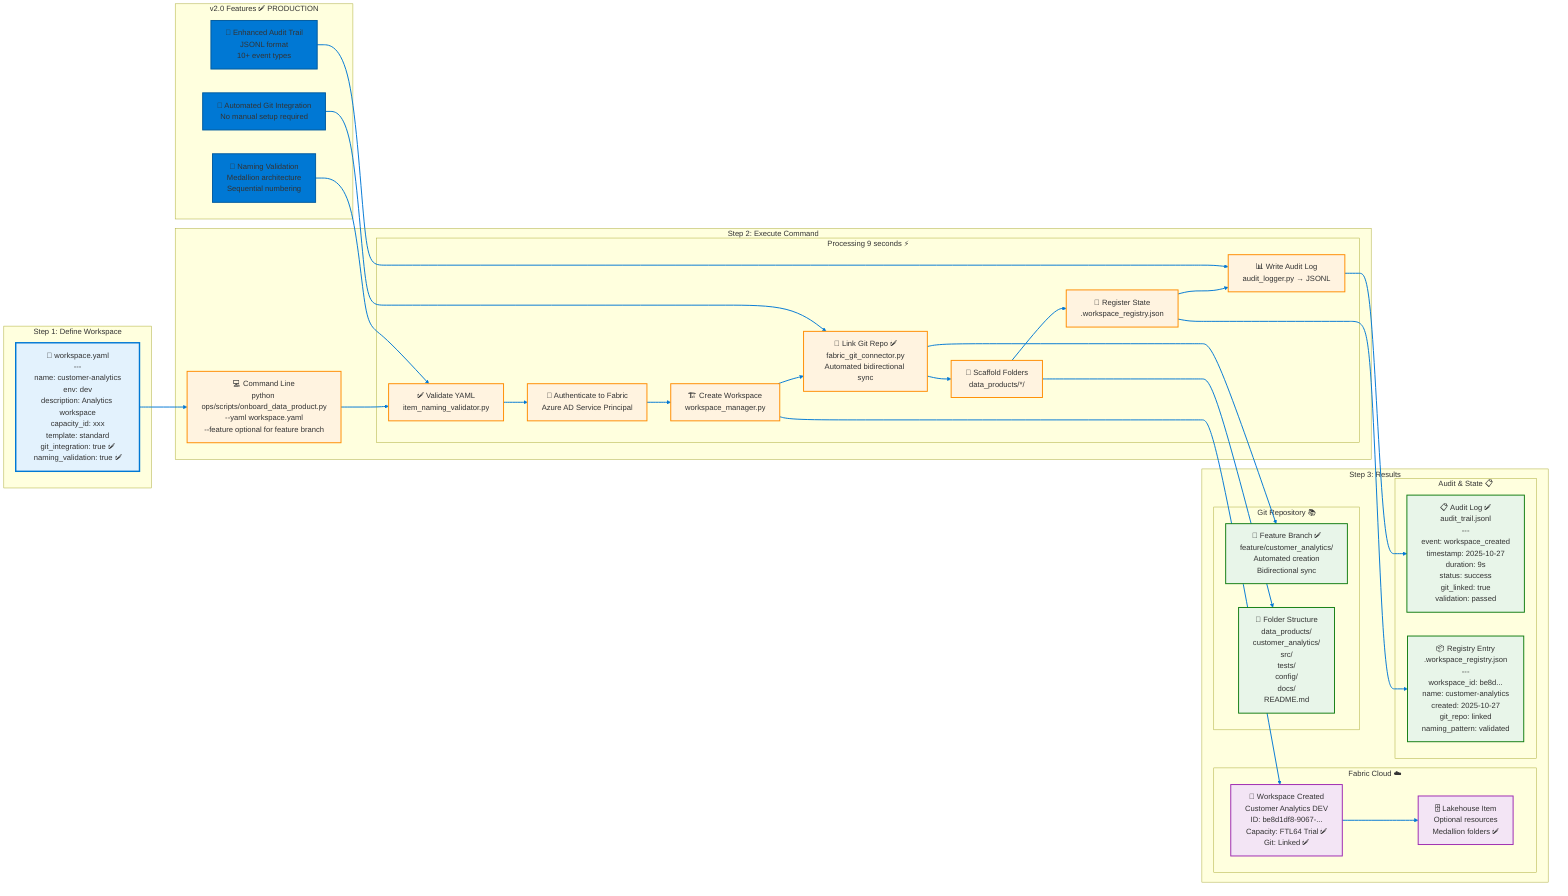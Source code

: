 graph LR
    subgraph "Step 1: Define Workspace"
        YAML[📄 workspace.yaml<br/>---<br/>name: customer-analytics<br/>env: dev<br/>description: Analytics workspace<br/>capacity_id: xxx<br/>template: standard<br/>git_integration: true ✅<br/>naming_validation: true ✅]
    end

    subgraph "Step 2: Execute Command"
        CMD[💻 Command Line<br/>python ops/scripts/onboard_data_product.py<br/>--yaml workspace.yaml<br/>--feature optional for feature branch]
        
        subgraph "Processing 9 seconds ⚡"
            VALIDATE[✅ Validate YAML<br/>item_naming_validator.py]
            AUTH[🔐 Authenticate to Fabric<br/>Azure AD Service Principal]
            CREATE[🏗️ Create Workspace<br/>workspace_manager.py]
            GIT_LINK[🔗 Link Git Repo ✅<br/>fabric_git_connector.py<br/>Automated bidirectional sync]
            SCAFFOLD[📁 Scaffold Folders<br/>data_products/*/]
            REGISTER[📝 Register State<br/>.workspace_registry.json]
            LOG[📊 Write Audit Log<br/>audit_logger.py → JSONL]
        end
    end

    subgraph "Step 3: Results"
        subgraph "Fabric Cloud ☁️"
            WORKSPACE[🏢 Workspace Created<br/>Customer Analytics DEV<br/>ID: be8d1df8-9067-...<br/>Capacity: FTL64 Trial ✅<br/>Git: Linked ✅]
            LAKEHOUSE[🗄️ Lakehouse Item<br/>Optional resources<br/>Medallion folders ✅]
        end

        subgraph "Git Repository 📚"
            GIT_BRANCH[🌿 Feature Branch ✅<br/>feature/customer_analytics/<br/>Automated creation<br/>Bidirectional sync]
            FOLDERS[📂 Folder Structure<br/>data_products/<br/>  customer_analytics/<br/>    src/<br/>    tests/<br/>    config/<br/>    docs/<br/>    README.md]
        end

        subgraph "Audit & State 📋"
            AUDIT[📋 Audit Log ✅<br/>audit_trail.jsonl<br/>---<br/>event: workspace_created<br/>timestamp: 2025-10-27<br/>duration: 9s<br/>status: success<br/>git_linked: true<br/>validation: passed]
            
            REGISTRY_FILE[📦 Registry Entry<br/>.workspace_registry.json<br/>---<br/>workspace_id: be8d...<br/>name: customer-analytics<br/>created: 2025-10-27<br/>git_repo: linked<br/>naming_pattern: validated]
        end
    end

    subgraph "v2.0 Features ✅ PRODUCTION"
        V2_GIT[🔗 Automated Git Integration<br/>No manual setup required]
        V2_NAMING[📛 Naming Validation<br/>Medallion architecture<br/>Sequential numbering]
        V2_AUDIT[📝 Enhanced Audit Trail<br/>JSONL format<br/>10+ event types]
    end

    YAML --> CMD
    CMD --> VALIDATE
    VALIDATE --> AUTH
    AUTH --> CREATE
    CREATE --> GIT_LINK
    GIT_LINK --> SCAFFOLD
    SCAFFOLD --> REGISTER
    REGISTER --> LOG

    CREATE --> WORKSPACE
    WORKSPACE --> LAKEHOUSE
    GIT_LINK --> GIT_BRANCH
    SCAFFOLD --> FOLDERS
    LOG --> AUDIT
    REGISTER --> REGISTRY_FILE

    V2_NAMING --> VALIDATE
    V2_GIT --> GIT_LINK
    V2_AUDIT --> LOG

    classDef inputStyle fill:#E3F2FD,stroke:#0078D4,stroke-width:3px
    classDef processStyle fill:#FFF3E0,stroke:#FF8C00,stroke-width:2px
    classDef outputStyle fill:#E8F5E9,stroke:#107C10,stroke-width:2px
    classDef cloudStyle fill:#F3E5F5,stroke:#9C27B0,stroke-width:2px
    classDef v2Style fill:#0078D4,stroke:#005A9E,stroke-width:2px

    class YAML inputStyle
    class CMD,VALIDATE,AUTH,CREATE,GIT_LINK,SCAFFOLD,REGISTER,LOG processStyle
    class WORKSPACE,LAKEHOUSE cloudStyle
    class GIT_BRANCH,FOLDERS,AUDIT,REGISTRY_FILE outputStyle
    class V2_GIT,V2_NAMING,V2_AUDIT v2Style

    linkStyle default stroke:#0078D4,stroke-width:2px